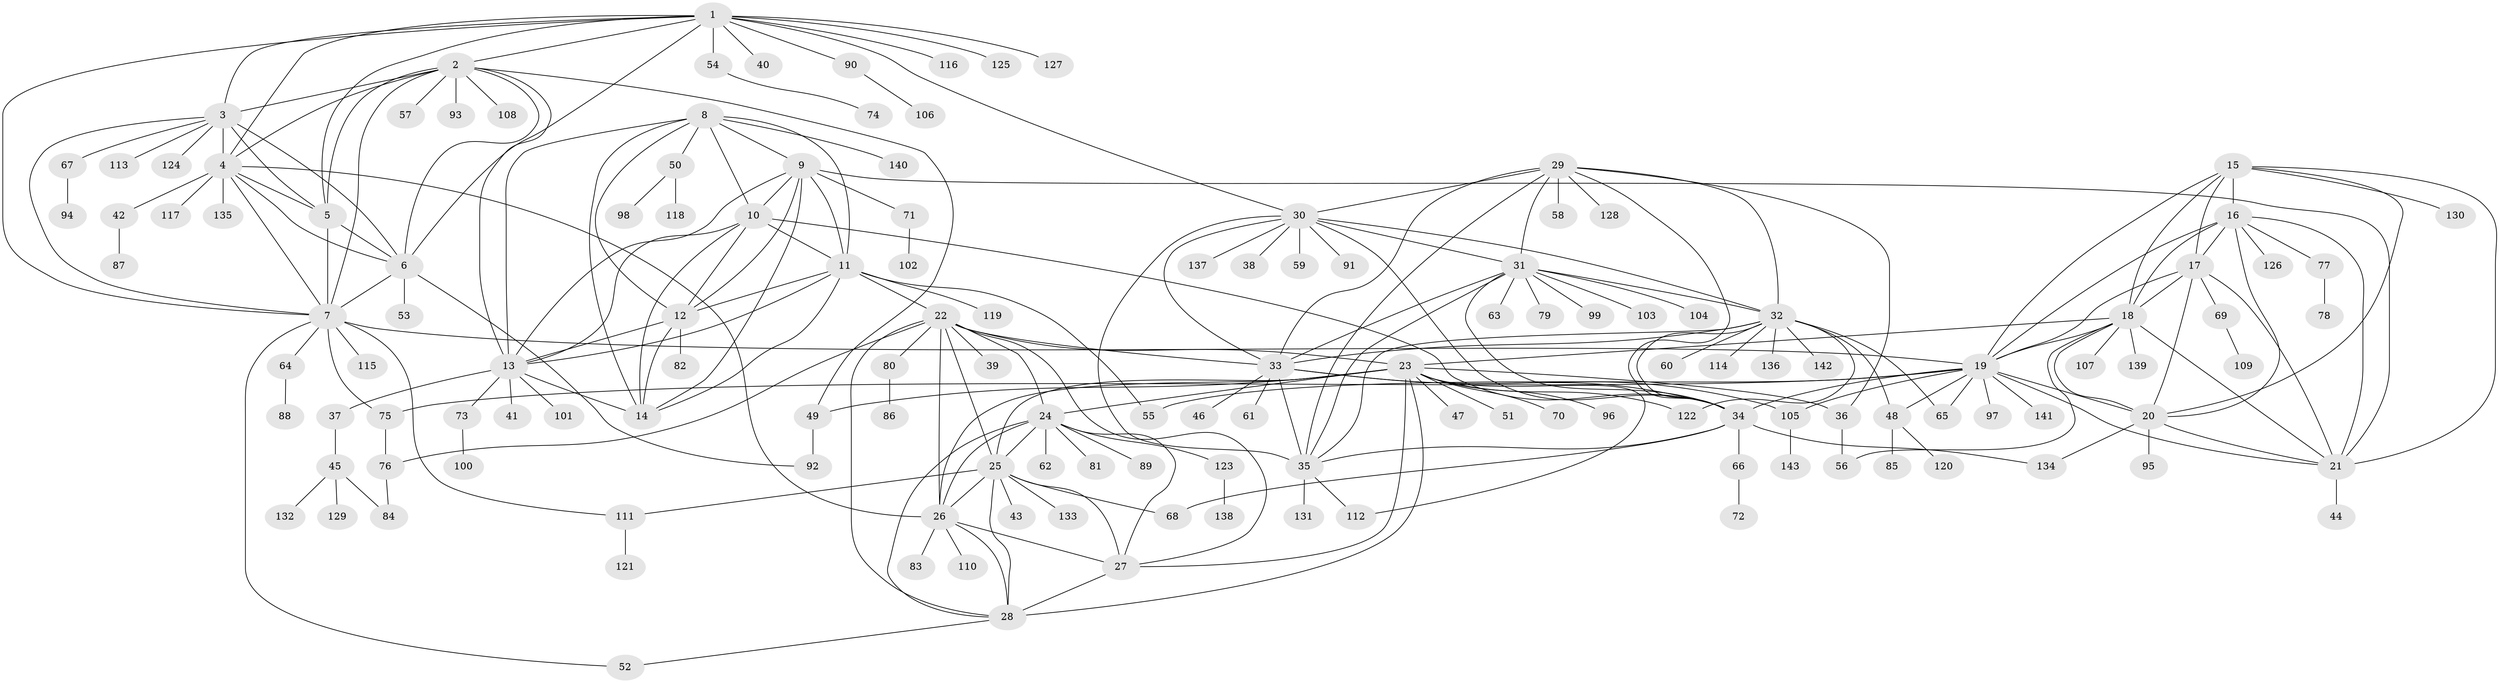 // Generated by graph-tools (version 1.1) at 2025/56/03/09/25 04:56:01]
// undirected, 143 vertices, 240 edges
graph export_dot {
graph [start="1"]
  node [color=gray90,style=filled];
  1;
  2;
  3;
  4;
  5;
  6;
  7;
  8;
  9;
  10;
  11;
  12;
  13;
  14;
  15;
  16;
  17;
  18;
  19;
  20;
  21;
  22;
  23;
  24;
  25;
  26;
  27;
  28;
  29;
  30;
  31;
  32;
  33;
  34;
  35;
  36;
  37;
  38;
  39;
  40;
  41;
  42;
  43;
  44;
  45;
  46;
  47;
  48;
  49;
  50;
  51;
  52;
  53;
  54;
  55;
  56;
  57;
  58;
  59;
  60;
  61;
  62;
  63;
  64;
  65;
  66;
  67;
  68;
  69;
  70;
  71;
  72;
  73;
  74;
  75;
  76;
  77;
  78;
  79;
  80;
  81;
  82;
  83;
  84;
  85;
  86;
  87;
  88;
  89;
  90;
  91;
  92;
  93;
  94;
  95;
  96;
  97;
  98;
  99;
  100;
  101;
  102;
  103;
  104;
  105;
  106;
  107;
  108;
  109;
  110;
  111;
  112;
  113;
  114;
  115;
  116;
  117;
  118;
  119;
  120;
  121;
  122;
  123;
  124;
  125;
  126;
  127;
  128;
  129;
  130;
  131;
  132;
  133;
  134;
  135;
  136;
  137;
  138;
  139;
  140;
  141;
  142;
  143;
  1 -- 2;
  1 -- 3;
  1 -- 4;
  1 -- 5;
  1 -- 6;
  1 -- 7;
  1 -- 30;
  1 -- 40;
  1 -- 54;
  1 -- 90;
  1 -- 116;
  1 -- 125;
  1 -- 127;
  2 -- 3;
  2 -- 4;
  2 -- 5;
  2 -- 6;
  2 -- 7;
  2 -- 13;
  2 -- 49;
  2 -- 57;
  2 -- 93;
  2 -- 108;
  3 -- 4;
  3 -- 5;
  3 -- 6;
  3 -- 7;
  3 -- 67;
  3 -- 113;
  3 -- 124;
  4 -- 5;
  4 -- 6;
  4 -- 7;
  4 -- 26;
  4 -- 42;
  4 -- 117;
  4 -- 135;
  5 -- 6;
  5 -- 7;
  6 -- 7;
  6 -- 53;
  6 -- 92;
  7 -- 19;
  7 -- 52;
  7 -- 64;
  7 -- 75;
  7 -- 111;
  7 -- 115;
  8 -- 9;
  8 -- 10;
  8 -- 11;
  8 -- 12;
  8 -- 13;
  8 -- 14;
  8 -- 50;
  8 -- 140;
  9 -- 10;
  9 -- 11;
  9 -- 12;
  9 -- 13;
  9 -- 14;
  9 -- 21;
  9 -- 71;
  10 -- 11;
  10 -- 12;
  10 -- 13;
  10 -- 14;
  10 -- 34;
  11 -- 12;
  11 -- 13;
  11 -- 14;
  11 -- 22;
  11 -- 55;
  11 -- 119;
  12 -- 13;
  12 -- 14;
  12 -- 82;
  13 -- 14;
  13 -- 37;
  13 -- 41;
  13 -- 73;
  13 -- 101;
  15 -- 16;
  15 -- 17;
  15 -- 18;
  15 -- 19;
  15 -- 20;
  15 -- 21;
  15 -- 130;
  16 -- 17;
  16 -- 18;
  16 -- 19;
  16 -- 20;
  16 -- 21;
  16 -- 77;
  16 -- 126;
  17 -- 18;
  17 -- 19;
  17 -- 20;
  17 -- 21;
  17 -- 69;
  18 -- 19;
  18 -- 20;
  18 -- 21;
  18 -- 23;
  18 -- 56;
  18 -- 107;
  18 -- 139;
  19 -- 20;
  19 -- 21;
  19 -- 34;
  19 -- 48;
  19 -- 55;
  19 -- 65;
  19 -- 75;
  19 -- 97;
  19 -- 105;
  19 -- 141;
  20 -- 21;
  20 -- 95;
  20 -- 134;
  21 -- 44;
  22 -- 23;
  22 -- 24;
  22 -- 25;
  22 -- 26;
  22 -- 27;
  22 -- 28;
  22 -- 33;
  22 -- 39;
  22 -- 76;
  22 -- 80;
  23 -- 24;
  23 -- 25;
  23 -- 26;
  23 -- 27;
  23 -- 28;
  23 -- 36;
  23 -- 47;
  23 -- 49;
  23 -- 51;
  23 -- 70;
  23 -- 96;
  23 -- 112;
  23 -- 122;
  24 -- 25;
  24 -- 26;
  24 -- 27;
  24 -- 28;
  24 -- 62;
  24 -- 81;
  24 -- 89;
  24 -- 123;
  25 -- 26;
  25 -- 27;
  25 -- 28;
  25 -- 43;
  25 -- 68;
  25 -- 111;
  25 -- 133;
  26 -- 27;
  26 -- 28;
  26 -- 83;
  26 -- 110;
  27 -- 28;
  28 -- 52;
  29 -- 30;
  29 -- 31;
  29 -- 32;
  29 -- 33;
  29 -- 34;
  29 -- 35;
  29 -- 36;
  29 -- 58;
  29 -- 128;
  30 -- 31;
  30 -- 32;
  30 -- 33;
  30 -- 34;
  30 -- 35;
  30 -- 38;
  30 -- 59;
  30 -- 91;
  30 -- 137;
  31 -- 32;
  31 -- 33;
  31 -- 34;
  31 -- 35;
  31 -- 63;
  31 -- 79;
  31 -- 99;
  31 -- 103;
  31 -- 104;
  32 -- 33;
  32 -- 34;
  32 -- 35;
  32 -- 48;
  32 -- 60;
  32 -- 65;
  32 -- 114;
  32 -- 122;
  32 -- 136;
  32 -- 142;
  33 -- 34;
  33 -- 35;
  33 -- 46;
  33 -- 61;
  33 -- 105;
  34 -- 35;
  34 -- 66;
  34 -- 68;
  34 -- 134;
  35 -- 112;
  35 -- 131;
  36 -- 56;
  37 -- 45;
  42 -- 87;
  45 -- 84;
  45 -- 129;
  45 -- 132;
  48 -- 85;
  48 -- 120;
  49 -- 92;
  50 -- 98;
  50 -- 118;
  54 -- 74;
  64 -- 88;
  66 -- 72;
  67 -- 94;
  69 -- 109;
  71 -- 102;
  73 -- 100;
  75 -- 76;
  76 -- 84;
  77 -- 78;
  80 -- 86;
  90 -- 106;
  105 -- 143;
  111 -- 121;
  123 -- 138;
}
